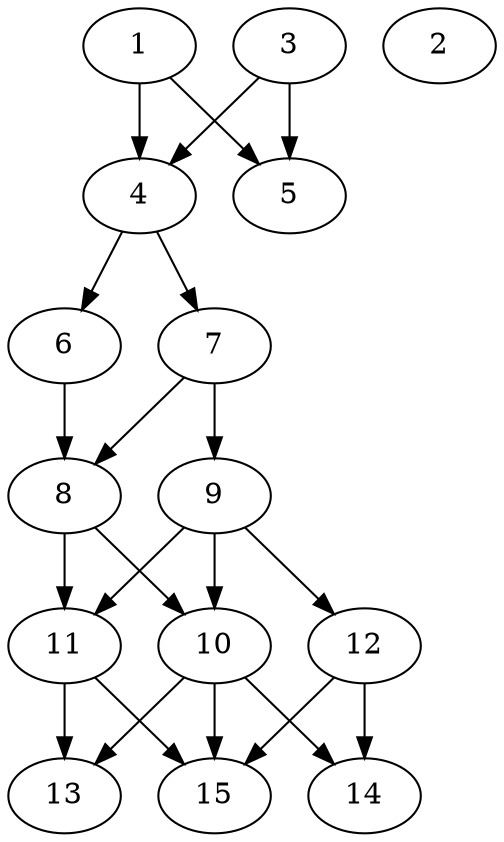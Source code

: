 // DAG automatically generated by daggen at Thu Oct  3 13:59:27 2019
// ./daggen --dot -n 15 --ccr 0.4 --fat 0.5 --regular 0.9 --density 0.7 --mindata 5242880 --maxdata 52428800 
digraph G {
  1 [size="83934720", alpha="0.11", expect_size="33573888"] 
  1 -> 4 [size ="33573888"]
  1 -> 5 [size ="33573888"]
  2 [size="55943680", alpha="0.11", expect_size="22377472"] 
  3 [size="29918720", alpha="0.04", expect_size="11967488"] 
  3 -> 4 [size ="11967488"]
  3 -> 5 [size ="11967488"]
  4 [size="52500480", alpha="0.13", expect_size="21000192"] 
  4 -> 6 [size ="21000192"]
  4 -> 7 [size ="21000192"]
  5 [size="94725120", alpha="0.16", expect_size="37890048"] 
  6 [size="38172160", alpha="0.01", expect_size="15268864"] 
  6 -> 8 [size ="15268864"]
  7 [size="42762240", alpha="0.07", expect_size="17104896"] 
  7 -> 8 [size ="17104896"]
  7 -> 9 [size ="17104896"]
  8 [size="94530560", alpha="0.14", expect_size="37812224"] 
  8 -> 10 [size ="37812224"]
  8 -> 11 [size ="37812224"]
  9 [size="55280640", alpha="0.16", expect_size="22112256"] 
  9 -> 10 [size ="22112256"]
  9 -> 11 [size ="22112256"]
  9 -> 12 [size ="22112256"]
  10 [size="58772480", alpha="0.13", expect_size="23508992"] 
  10 -> 13 [size ="23508992"]
  10 -> 14 [size ="23508992"]
  10 -> 15 [size ="23508992"]
  11 [size="23429120", alpha="0.17", expect_size="9371648"] 
  11 -> 13 [size ="9371648"]
  11 -> 15 [size ="9371648"]
  12 [size="87687680", alpha="0.14", expect_size="35075072"] 
  12 -> 14 [size ="35075072"]
  12 -> 15 [size ="35075072"]
  13 [size="35944960", alpha="0.00", expect_size="14377984"] 
  14 [size="57845760", alpha="0.05", expect_size="23138304"] 
  15 [size="17943040", alpha="0.02", expect_size="7177216"] 
}
